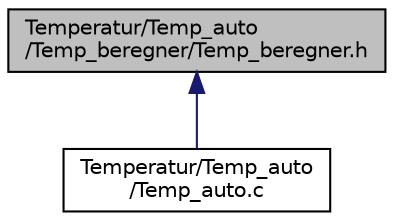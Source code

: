 digraph "Temperatur/Temp_auto/Temp_beregner/Temp_beregner.h"
{
 // LATEX_PDF_SIZE
  edge [fontname="Helvetica",fontsize="10",labelfontname="Helvetica",labelfontsize="10"];
  node [fontname="Helvetica",fontsize="10",shape=record];
  Node1 [label="Temperatur/Temp_auto\l/Temp_beregner/Temp_beregner.h",height=0.2,width=0.4,color="black", fillcolor="grey75", style="filled", fontcolor="black",tooltip=" "];
  Node1 -> Node2 [dir="back",color="midnightblue",fontsize="10",style="solid",fontname="Helvetica"];
  Node2 [label="Temperatur/Temp_auto\l/Temp_auto.c",height=0.2,width=0.4,color="black", fillcolor="white", style="filled",URL="$_temp__auto_8c.html",tooltip=" "];
}
